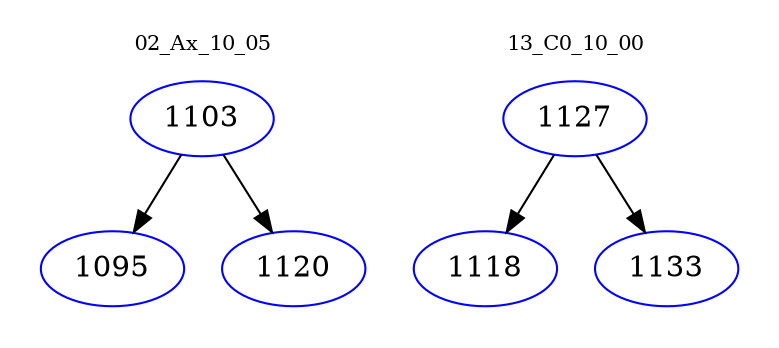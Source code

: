 digraph{
subgraph cluster_0 {
color = white
label = "02_Ax_10_05";
fontsize=10;
T0_1103 [label="1103", color="blue"]
T0_1103 -> T0_1095 [color="black"]
T0_1095 [label="1095", color="blue"]
T0_1103 -> T0_1120 [color="black"]
T0_1120 [label="1120", color="blue"]
}
subgraph cluster_1 {
color = white
label = "13_C0_10_00";
fontsize=10;
T1_1127 [label="1127", color="blue"]
T1_1127 -> T1_1118 [color="black"]
T1_1118 [label="1118", color="blue"]
T1_1127 -> T1_1133 [color="black"]
T1_1133 [label="1133", color="blue"]
}
}
